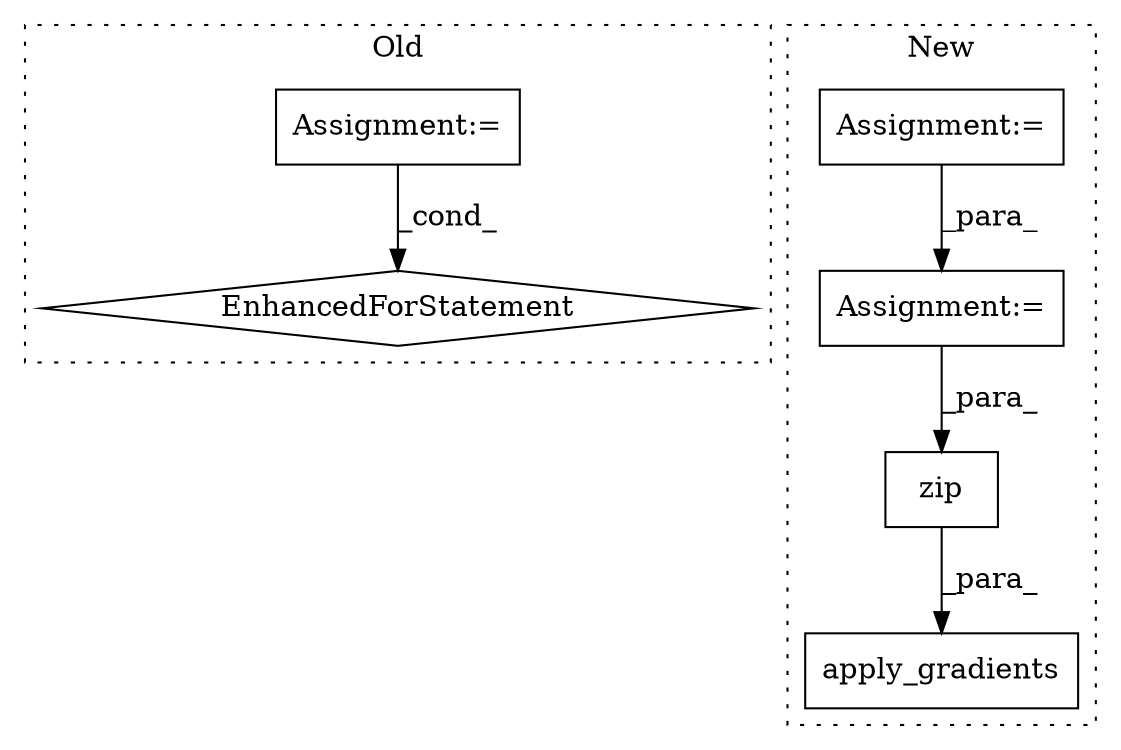 digraph G {
subgraph cluster0 {
1 [label="EnhancedForStatement" a="70" s="3770,3878" l="61,2" shape="diamond"];
3 [label="Assignment:=" a="7" s="3770,3878" l="61,2" shape="box"];
label = "Old";
style="dotted";
}
subgraph cluster1 {
2 [label="apply_gradients" a="32" s="4072,4126" l="16,1" shape="box"];
4 [label="zip" a="32" s="3672,3700" l="4,1" shape="box"];
5 [label="Assignment:=" a="7" s="3317" l="1" shape="box"];
6 [label="Assignment:=" a="7" s="3602" l="1" shape="box"];
label = "New";
style="dotted";
}
3 -> 1 [label="_cond_"];
4 -> 2 [label="_para_"];
5 -> 6 [label="_para_"];
6 -> 4 [label="_para_"];
}